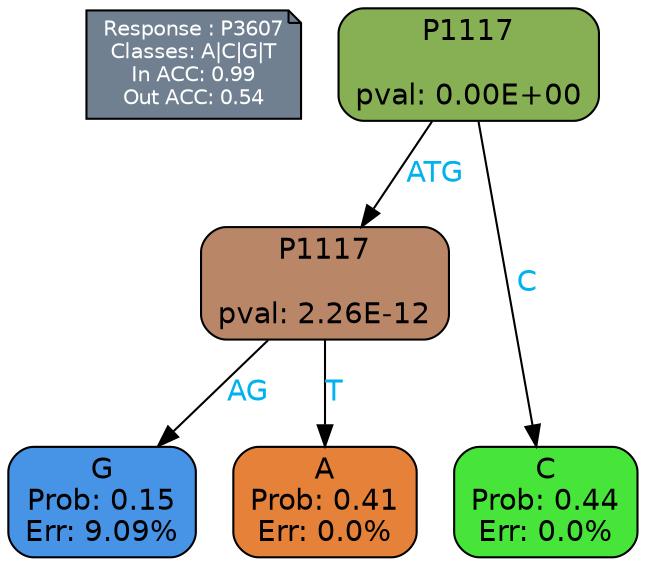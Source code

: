 digraph Tree {
node [shape=box, style="filled, rounded", color="black", fontname=helvetica] ;
graph [ranksep=equally, splines=polylines, bgcolor=transparent, dpi=600] ;
edge [fontname=helvetica] ;
LEGEND [label="Response : P3607
Classes: A|C|G|T
In ACC: 0.99
Out ACC: 0.54
",shape=note,align=left,style=filled,fillcolor="slategray",fontcolor="white",fontsize=10];1 [label="P1117

pval: 0.00E+00", fillcolor="#87af53"] ;
2 [label="P1117

pval: 2.26E-12", fillcolor="#b98668"] ;
3 [label="G
Prob: 0.15
Err: 9.09%", fillcolor="#4793e5"] ;
4 [label="A
Prob: 0.41
Err: 0.0%", fillcolor="#e58139"] ;
5 [label="C
Prob: 0.44
Err: 0.0%", fillcolor="#47e539"] ;
1 -> 2 [label="ATG",fontcolor=deepskyblue2] ;
1 -> 5 [label="C",fontcolor=deepskyblue2] ;
2 -> 3 [label="AG",fontcolor=deepskyblue2] ;
2 -> 4 [label="T",fontcolor=deepskyblue2] ;
{rank = same; 3;4;5;}{rank = same; LEGEND;1;}}